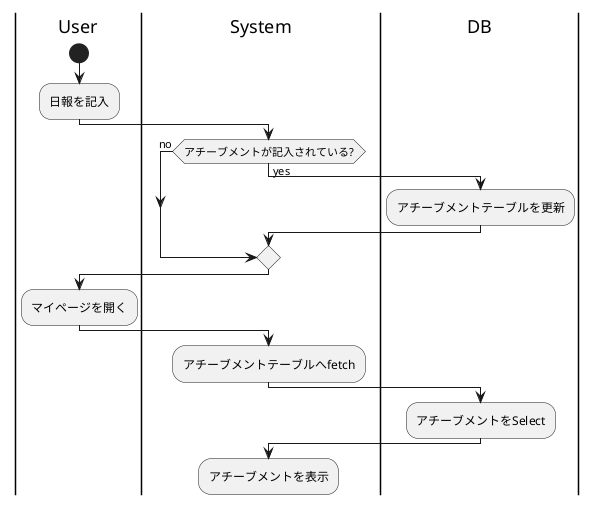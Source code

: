 @startuml
|User|
start
:日報を記入;
|System|
if(アチーブメントが記入されている?) then(yes)
|DB|
:アチーブメントテーブルを更新;
else(no)
endif
|User|
:マイページを開く;
|System|
:アチーブメントテーブルへfetch;
|DB|
:アチーブメントをSelect;
|System|
:アチーブメントを表示;
@enduml